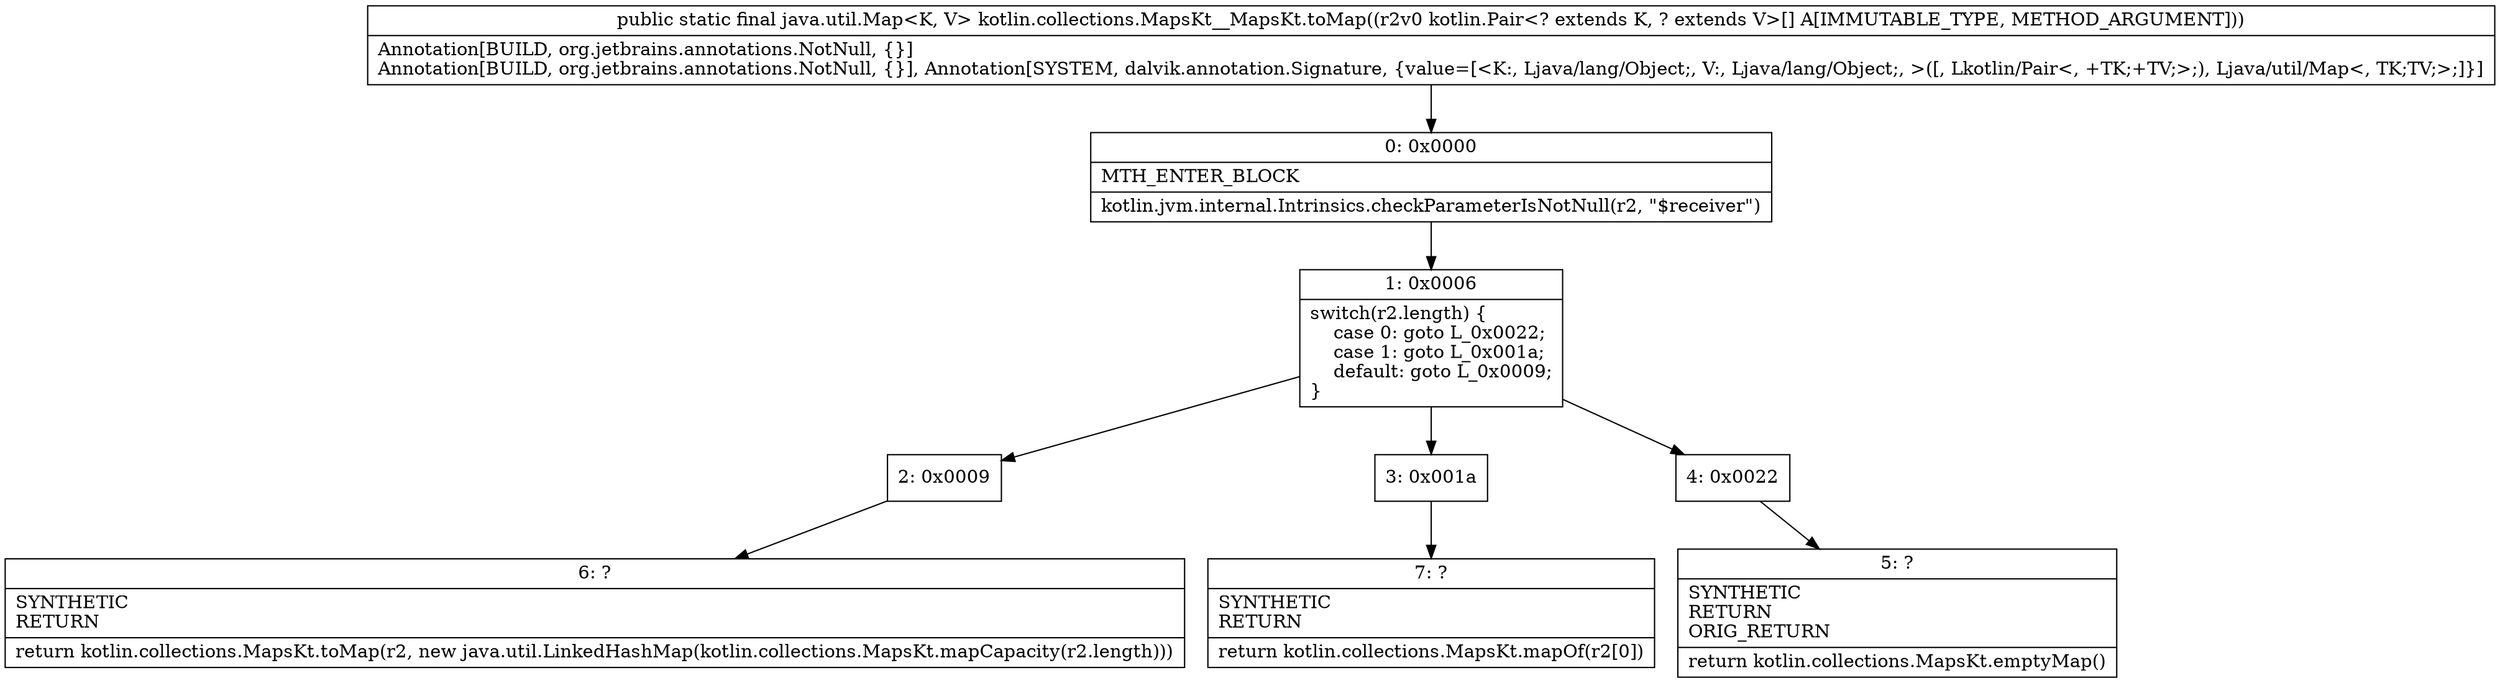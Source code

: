 digraph "CFG forkotlin.collections.MapsKt__MapsKt.toMap([Lkotlin\/Pair;)Ljava\/util\/Map;" {
Node_0 [shape=record,label="{0\:\ 0x0000|MTH_ENTER_BLOCK\l|kotlin.jvm.internal.Intrinsics.checkParameterIsNotNull(r2, \"$receiver\")\l}"];
Node_1 [shape=record,label="{1\:\ 0x0006|switch(r2.length) \{\l    case 0: goto L_0x0022;\l    case 1: goto L_0x001a;\l    default: goto L_0x0009;\l\}\l}"];
Node_2 [shape=record,label="{2\:\ 0x0009}"];
Node_3 [shape=record,label="{3\:\ 0x001a}"];
Node_4 [shape=record,label="{4\:\ 0x0022}"];
Node_5 [shape=record,label="{5\:\ ?|SYNTHETIC\lRETURN\lORIG_RETURN\l|return kotlin.collections.MapsKt.emptyMap()\l}"];
Node_6 [shape=record,label="{6\:\ ?|SYNTHETIC\lRETURN\l|return kotlin.collections.MapsKt.toMap(r2, new java.util.LinkedHashMap(kotlin.collections.MapsKt.mapCapacity(r2.length)))\l}"];
Node_7 [shape=record,label="{7\:\ ?|SYNTHETIC\lRETURN\l|return kotlin.collections.MapsKt.mapOf(r2[0])\l}"];
MethodNode[shape=record,label="{public static final java.util.Map\<K, V\> kotlin.collections.MapsKt__MapsKt.toMap((r2v0 kotlin.Pair\<? extends K, ? extends V\>[] A[IMMUTABLE_TYPE, METHOD_ARGUMENT]))  | Annotation[BUILD, org.jetbrains.annotations.NotNull, \{\}]\lAnnotation[BUILD, org.jetbrains.annotations.NotNull, \{\}], Annotation[SYSTEM, dalvik.annotation.Signature, \{value=[\<K:, Ljava\/lang\/Object;, V:, Ljava\/lang\/Object;, \>([, Lkotlin\/Pair\<, +TK;+TV;\>;), Ljava\/util\/Map\<, TK;TV;\>;]\}]\l}"];
MethodNode -> Node_0;
Node_0 -> Node_1;
Node_1 -> Node_2;
Node_1 -> Node_3;
Node_1 -> Node_4;
Node_2 -> Node_6;
Node_3 -> Node_7;
Node_4 -> Node_5;
}


